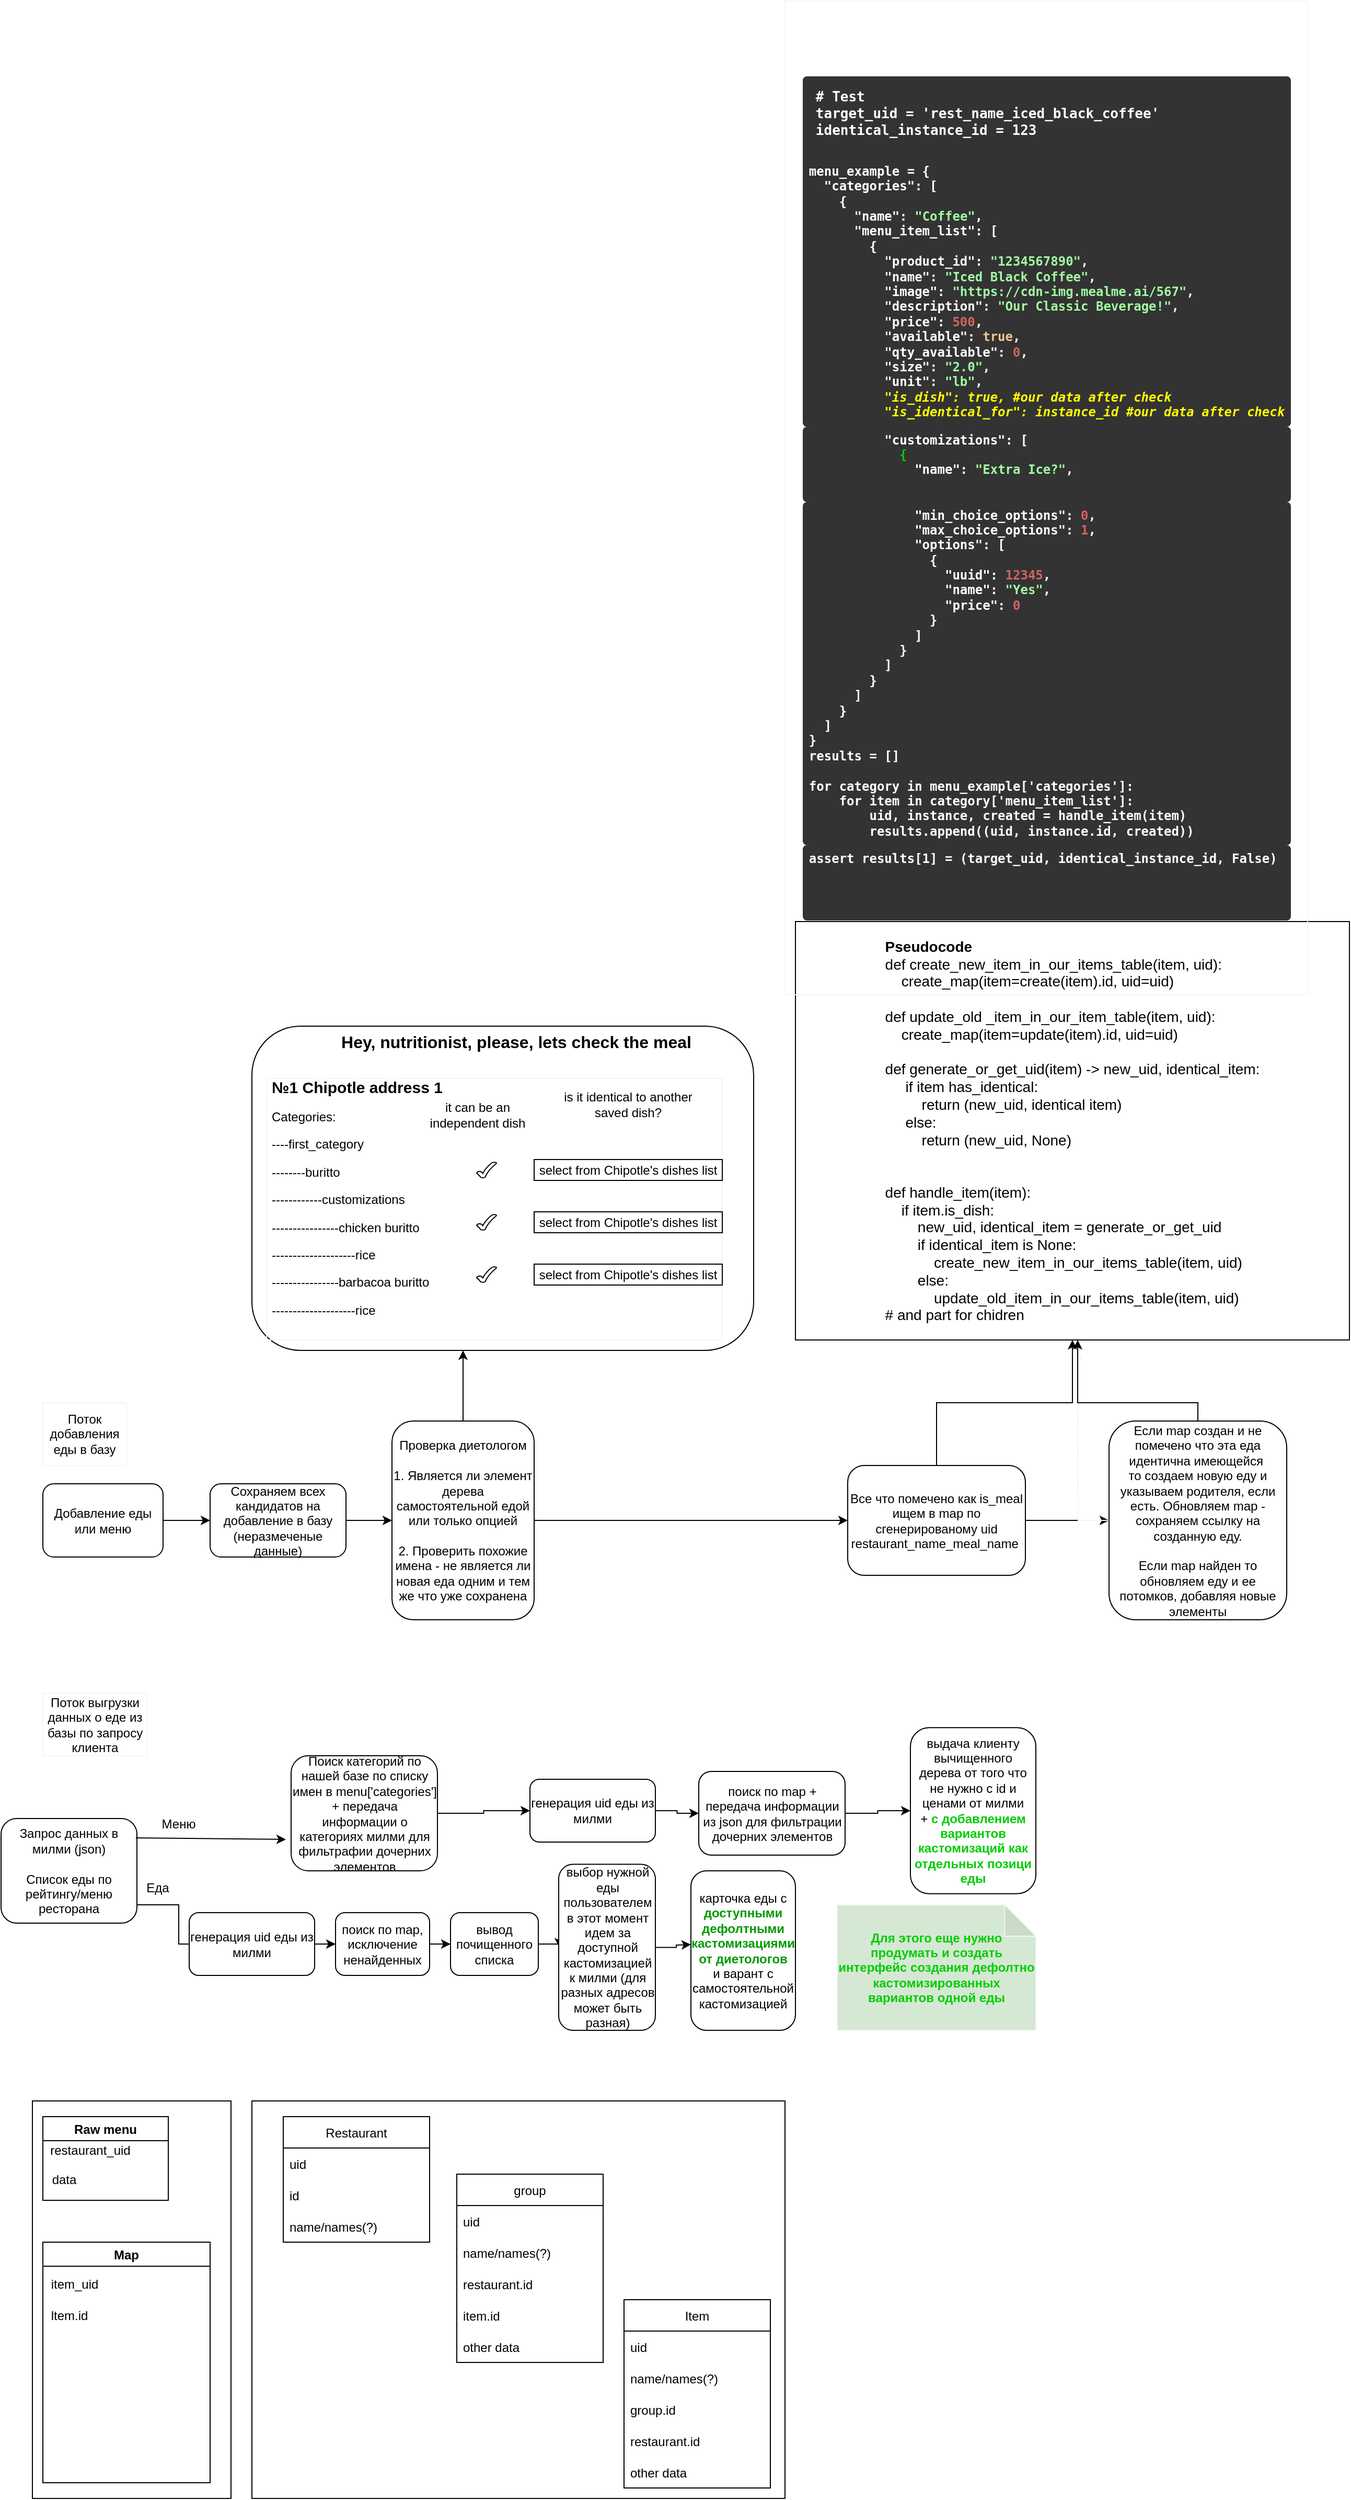 <mxfile version="18.0.2" type="github">
  <diagram id="lErkqRbjp-bU6QlJ5qAt" name="Page-1">
    <mxGraphModel dx="868" dy="2739" grid="1" gridSize="10" guides="1" tooltips="1" connect="1" arrows="1" fold="1" page="1" pageScale="1" pageWidth="827" pageHeight="1169" math="0" shadow="0">
      <root>
        <mxCell id="0" />
        <mxCell id="1" parent="0" />
        <mxCell id="-zRJ9sDAfq6-GGD5WKrb-93" value="" style="rounded=0;whiteSpace=wrap;html=1;" parent="1" vertex="1">
          <mxGeometry x="240" y="707.5" width="510" height="380" as="geometry" />
        </mxCell>
        <mxCell id="-zRJ9sDAfq6-GGD5WKrb-92" value="" style="rounded=0;whiteSpace=wrap;html=1;" parent="1" vertex="1">
          <mxGeometry x="30" y="707.5" width="190" height="380" as="geometry" />
        </mxCell>
        <mxCell id="-zRJ9sDAfq6-GGD5WKrb-28" style="edgeStyle=orthogonalEdgeStyle;rounded=0;orthogonalLoop=1;jettySize=auto;html=1;" parent="1" source="-zRJ9sDAfq6-GGD5WKrb-26" target="-zRJ9sDAfq6-GGD5WKrb-27" edge="1">
          <mxGeometry relative="1" as="geometry" />
        </mxCell>
        <mxCell id="-zRJ9sDAfq6-GGD5WKrb-26" value="Добавление еды или меню" style="rounded=1;whiteSpace=wrap;html=1;" parent="1" vertex="1">
          <mxGeometry x="40" y="117.5" width="115" height="70" as="geometry" />
        </mxCell>
        <mxCell id="-zRJ9sDAfq6-GGD5WKrb-27" value="Сохраняем всех кандидатов на добавление в базу (неразмеченые данные)" style="rounded=1;whiteSpace=wrap;html=1;" parent="1" vertex="1">
          <mxGeometry x="200" y="117.5" width="130" height="70" as="geometry" />
        </mxCell>
        <mxCell id="-zRJ9sDAfq6-GGD5WKrb-32" style="edgeStyle=orthogonalEdgeStyle;rounded=0;orthogonalLoop=1;jettySize=auto;html=1;entryX=0;entryY=0.5;entryDx=0;entryDy=0;" parent="1" source="-zRJ9sDAfq6-GGD5WKrb-29" target="-zRJ9sDAfq6-GGD5WKrb-31" edge="1">
          <mxGeometry relative="1" as="geometry" />
        </mxCell>
        <mxCell id="Mgw09hnH64HDazZpTlf2-2" style="edgeStyle=orthogonalEdgeStyle;rounded=0;orthogonalLoop=1;jettySize=auto;html=1;" edge="1" parent="1" source="-zRJ9sDAfq6-GGD5WKrb-29">
          <mxGeometry relative="1" as="geometry">
            <mxPoint x="442" y="-10" as="targetPoint" />
          </mxGeometry>
        </mxCell>
        <mxCell id="-zRJ9sDAfq6-GGD5WKrb-29" value="Проверка диетологом&lt;br&gt;&lt;br&gt;1. Является ли элемент дерева самостоятельной едой или только опцией&lt;br&gt;&lt;br&gt;2. Проверить похожие имена - не является ли новая еда одним и тем же что уже сохранена" style="rounded=1;whiteSpace=wrap;html=1;" parent="1" vertex="1">
          <mxGeometry x="374" y="57.5" width="136" height="190" as="geometry" />
        </mxCell>
        <mxCell id="-zRJ9sDAfq6-GGD5WKrb-30" value="" style="endArrow=classic;html=1;rounded=0;exitX=1;exitY=0.5;exitDx=0;exitDy=0;" parent="1" source="-zRJ9sDAfq6-GGD5WKrb-27" target="-zRJ9sDAfq6-GGD5WKrb-29" edge="1">
          <mxGeometry width="50" height="50" relative="1" as="geometry">
            <mxPoint x="440" y="287.5" as="sourcePoint" />
            <mxPoint x="490" y="237.5" as="targetPoint" />
          </mxGeometry>
        </mxCell>
        <mxCell id="-zRJ9sDAfq6-GGD5WKrb-34" style="edgeStyle=orthogonalEdgeStyle;rounded=0;orthogonalLoop=1;jettySize=auto;html=1;entryX=0;entryY=0.5;entryDx=0;entryDy=0;" parent="1" source="-zRJ9sDAfq6-GGD5WKrb-31" target="-zRJ9sDAfq6-GGD5WKrb-33" edge="1">
          <mxGeometry relative="1" as="geometry" />
        </mxCell>
        <mxCell id="-zRJ9sDAfq6-GGD5WKrb-31" value="Все что помечено как is_meal ищем в map по сгенерированому uid restaurant_name_meal_name&amp;nbsp;&lt;br&gt;" style="rounded=1;whiteSpace=wrap;html=1;" parent="1" vertex="1">
          <mxGeometry x="810" y="100" width="170" height="105" as="geometry" />
        </mxCell>
        <mxCell id="Mgw09hnH64HDazZpTlf2-47" style="edgeStyle=orthogonalEdgeStyle;rounded=0;orthogonalLoop=1;jettySize=auto;html=1;fontSize=14;fontColor=#FFFF00;strokeColor=#F5F5F5;" edge="1" parent="1" source="-zRJ9sDAfq6-GGD5WKrb-33">
          <mxGeometry relative="1" as="geometry">
            <mxPoint x="1030" y="-10" as="targetPoint" />
          </mxGeometry>
        </mxCell>
        <mxCell id="Mgw09hnH64HDazZpTlf2-48" style="edgeStyle=orthogonalEdgeStyle;rounded=0;orthogonalLoop=1;jettySize=auto;html=1;fontSize=14;fontColor=#FFFF00;" edge="1" parent="1" source="-zRJ9sDAfq6-GGD5WKrb-33">
          <mxGeometry relative="1" as="geometry">
            <mxPoint x="1030" y="-20" as="targetPoint" />
            <Array as="points">
              <mxPoint x="1145" y="40" />
              <mxPoint x="1030" y="40" />
            </Array>
          </mxGeometry>
        </mxCell>
        <mxCell id="-zRJ9sDAfq6-GGD5WKrb-33" value="Если map создан и не помечено что эта еда идентична имеющейся&amp;nbsp;&lt;br&gt;то создаем новую еду и указываем родителя, если есть. Обновляем map - сохраняем ссылку на созданную еду.&lt;br&gt;&lt;br&gt;Если map найден то обновляем еду и ее потомков, добавляя новые элементы" style="rounded=1;whiteSpace=wrap;html=1;" parent="1" vertex="1">
          <mxGeometry x="1060" y="57.5" width="170" height="190" as="geometry" />
        </mxCell>
        <mxCell id="-zRJ9sDAfq6-GGD5WKrb-35" value="Поток добавления еды в базу" style="text;html=1;strokeColor=#F5F5F5;fillColor=none;align=center;verticalAlign=middle;whiteSpace=wrap;rounded=0;" parent="1" vertex="1">
          <mxGeometry x="40" y="40" width="80" height="60" as="geometry" />
        </mxCell>
        <mxCell id="-zRJ9sDAfq6-GGD5WKrb-36" value="Поток выгрузки данных о еде из базы по запросу клиента" style="text;html=1;strokeColor=#F5F5F5;fillColor=none;align=center;verticalAlign=middle;whiteSpace=wrap;rounded=0;" parent="1" vertex="1">
          <mxGeometry x="40" y="317.5" width="100" height="60" as="geometry" />
        </mxCell>
        <mxCell id="Mgw09hnH64HDazZpTlf2-11" value="" style="edgeStyle=orthogonalEdgeStyle;rounded=0;orthogonalLoop=1;jettySize=auto;html=1;fontSize=12;" edge="1" parent="1" source="-zRJ9sDAfq6-GGD5WKrb-37">
          <mxGeometry relative="1" as="geometry">
            <mxPoint x="277.5" y="557.5" as="targetPoint" />
            <Array as="points">
              <mxPoint x="170" y="520" />
              <mxPoint x="170" y="558" />
            </Array>
          </mxGeometry>
        </mxCell>
        <mxCell id="-zRJ9sDAfq6-GGD5WKrb-37" value="Запрос данных в милми (json)&lt;br&gt;&lt;br&gt;Список еды по рейтингу/меню ресторана" style="rounded=1;whiteSpace=wrap;html=1;" parent="1" vertex="1">
          <mxGeometry y="437.5" width="130" height="100" as="geometry" />
        </mxCell>
        <mxCell id="-zRJ9sDAfq6-GGD5WKrb-40" style="edgeStyle=orthogonalEdgeStyle;rounded=0;orthogonalLoop=1;jettySize=auto;html=1;exitX=0.5;exitY=1;exitDx=0;exitDy=0;strokeColor=#F5F5F5;" parent="1" edge="1">
          <mxGeometry relative="1" as="geometry">
            <mxPoint x="712.5" y="357.5" as="sourcePoint" />
            <mxPoint x="712.5" y="357.5" as="targetPoint" />
          </mxGeometry>
        </mxCell>
        <mxCell id="-zRJ9sDAfq6-GGD5WKrb-42" value="" style="endArrow=classic;html=1;rounded=0;exitX=0.992;exitY=0.185;exitDx=0;exitDy=0;exitPerimeter=0;" parent="1" edge="1" source="-zRJ9sDAfq6-GGD5WKrb-37">
          <mxGeometry relative="1" as="geometry">
            <mxPoint x="172.5" y="457.5" as="sourcePoint" />
            <mxPoint x="272.5" y="457.5" as="targetPoint" />
          </mxGeometry>
        </mxCell>
        <mxCell id="-zRJ9sDAfq6-GGD5WKrb-45" value="Меню" style="text;html=1;align=center;verticalAlign=middle;whiteSpace=wrap;rounded=0;" parent="1" vertex="1">
          <mxGeometry x="140" y="427.5" width="60" height="30" as="geometry" />
        </mxCell>
        <mxCell id="-zRJ9sDAfq6-GGD5WKrb-46" value="Еда" style="text;html=1;align=center;verticalAlign=middle;whiteSpace=wrap;rounded=0;" parent="1" vertex="1">
          <mxGeometry x="130" y="487.5" width="40" height="32.5" as="geometry" />
        </mxCell>
        <mxCell id="-zRJ9sDAfq6-GGD5WKrb-54" value="" style="edgeStyle=orthogonalEdgeStyle;rounded=0;orthogonalLoop=1;jettySize=auto;html=1;" parent="1" source="-zRJ9sDAfq6-GGD5WKrb-48" target="-zRJ9sDAfq6-GGD5WKrb-53" edge="1">
          <mxGeometry relative="1" as="geometry" />
        </mxCell>
        <mxCell id="-zRJ9sDAfq6-GGD5WKrb-48" value="Поиск категорий по нашей базе по списку имен в menu[&#39;categories&#39;]&lt;br&gt;+ передача информации о категориях милми для фильтрафии дочерних элементов" style="rounded=1;whiteSpace=wrap;html=1;" parent="1" vertex="1">
          <mxGeometry x="277.5" y="377.5" width="140" height="110" as="geometry" />
        </mxCell>
        <mxCell id="-zRJ9sDAfq6-GGD5WKrb-56" style="edgeStyle=orthogonalEdgeStyle;rounded=0;orthogonalLoop=1;jettySize=auto;html=1;entryX=0;entryY=0.5;entryDx=0;entryDy=0;" parent="1" source="-zRJ9sDAfq6-GGD5WKrb-53" target="-zRJ9sDAfq6-GGD5WKrb-55" edge="1">
          <mxGeometry relative="1" as="geometry" />
        </mxCell>
        <mxCell id="-zRJ9sDAfq6-GGD5WKrb-53" value="генерация uid еды из милми" style="whiteSpace=wrap;html=1;rounded=1;" parent="1" vertex="1">
          <mxGeometry x="506" y="400" width="120" height="60" as="geometry" />
        </mxCell>
        <mxCell id="-zRJ9sDAfq6-GGD5WKrb-58" value="" style="edgeStyle=orthogonalEdgeStyle;rounded=0;orthogonalLoop=1;jettySize=auto;html=1;" parent="1" source="-zRJ9sDAfq6-GGD5WKrb-55" target="-zRJ9sDAfq6-GGD5WKrb-57" edge="1">
          <mxGeometry relative="1" as="geometry" />
        </mxCell>
        <mxCell id="-zRJ9sDAfq6-GGD5WKrb-55" value="поиск по map + передача информации из json для фильтрации дочерних элементов" style="whiteSpace=wrap;html=1;rounded=1;" parent="1" vertex="1">
          <mxGeometry x="667.5" y="392.5" width="140" height="80" as="geometry" />
        </mxCell>
        <mxCell id="-zRJ9sDAfq6-GGD5WKrb-57" value="выдача клиенту вычищенного дерева от того что не нужно с id и ценами от милми&lt;br&gt;+&lt;font color=&quot;#00cc00&quot;&gt; &lt;b&gt;с добавлением вариантов кастомизаций как отдельных позици еды&lt;/b&gt;&lt;/font&gt;" style="whiteSpace=wrap;html=1;rounded=1;" parent="1" vertex="1">
          <mxGeometry x="870" y="350.62" width="120" height="158.75" as="geometry" />
        </mxCell>
        <mxCell id="-zRJ9sDAfq6-GGD5WKrb-59" value="&lt;b&gt;&lt;font color=&quot;#00cc00&quot;&gt;Для этого еще нужно продумать и создать интерфейс создания дефолтно кастомизированных вариантов одной еды&lt;/font&gt;&lt;/b&gt;" style="shape=note;whiteSpace=wrap;html=1;backgroundOutline=1;darkOpacity=0.05;fillColor=#d5e8d4;strokeColor=#F5F5F5;" parent="1" vertex="1">
          <mxGeometry x="800" y="520" width="190" height="120" as="geometry" />
        </mxCell>
        <mxCell id="-zRJ9sDAfq6-GGD5WKrb-63" value="Raw menu" style="swimlane;" parent="1" vertex="1">
          <mxGeometry x="40" y="722.5" width="120" height="80" as="geometry" />
        </mxCell>
        <mxCell id="-zRJ9sDAfq6-GGD5WKrb-64" value="restaurant_uid" style="text;html=1;align=center;verticalAlign=middle;resizable=0;points=[];autosize=1;" parent="-zRJ9sDAfq6-GGD5WKrb-63" vertex="1">
          <mxGeometry y="22.5" width="90" height="20" as="geometry" />
        </mxCell>
        <mxCell id="-zRJ9sDAfq6-GGD5WKrb-65" value="data" style="text;html=1;align=center;verticalAlign=middle;resizable=0;points=[];autosize=1;" parent="-zRJ9sDAfq6-GGD5WKrb-63" vertex="1">
          <mxGeometry y="50" width="40" height="20" as="geometry" />
        </mxCell>
        <mxCell id="-zRJ9sDAfq6-GGD5WKrb-75" value="Restaurant" style="swimlane;fontStyle=0;childLayout=stackLayout;horizontal=1;startSize=30;horizontalStack=0;resizeParent=1;resizeParentMax=0;resizeLast=0;collapsible=1;marginBottom=0;" parent="1" vertex="1">
          <mxGeometry x="270" y="722.5" width="140" height="120" as="geometry" />
        </mxCell>
        <mxCell id="-zRJ9sDAfq6-GGD5WKrb-76" value="uid" style="text;align=left;verticalAlign=middle;spacingLeft=4;spacingRight=4;overflow=hidden;points=[[0,0.5],[1,0.5]];portConstraint=eastwest;rotatable=0;" parent="-zRJ9sDAfq6-GGD5WKrb-75" vertex="1">
          <mxGeometry y="30" width="140" height="30" as="geometry" />
        </mxCell>
        <mxCell id="-zRJ9sDAfq6-GGD5WKrb-94" value="id" style="text;align=left;verticalAlign=middle;spacingLeft=4;spacingRight=4;overflow=hidden;points=[[0,0.5],[1,0.5]];portConstraint=eastwest;rotatable=0;" parent="-zRJ9sDAfq6-GGD5WKrb-75" vertex="1">
          <mxGeometry y="60" width="140" height="30" as="geometry" />
        </mxCell>
        <mxCell id="-zRJ9sDAfq6-GGD5WKrb-77" value="name/names(?)" style="text;align=left;verticalAlign=middle;spacingLeft=4;spacingRight=4;overflow=hidden;points=[[0,0.5],[1,0.5]];portConstraint=eastwest;rotatable=0;" parent="-zRJ9sDAfq6-GGD5WKrb-75" vertex="1">
          <mxGeometry y="90" width="140" height="30" as="geometry" />
        </mxCell>
        <mxCell id="-zRJ9sDAfq6-GGD5WKrb-79" value="Item" style="swimlane;fontStyle=0;childLayout=stackLayout;horizontal=1;startSize=30;horizontalStack=0;resizeParent=1;resizeParentMax=0;resizeLast=0;collapsible=1;marginBottom=0;" parent="1" vertex="1">
          <mxGeometry x="596" y="897.5" width="140" height="180" as="geometry" />
        </mxCell>
        <mxCell id="-zRJ9sDAfq6-GGD5WKrb-80" value="uid" style="text;align=left;verticalAlign=middle;spacingLeft=4;spacingRight=4;overflow=hidden;points=[[0,0.5],[1,0.5]];portConstraint=eastwest;rotatable=0;" parent="-zRJ9sDAfq6-GGD5WKrb-79" vertex="1">
          <mxGeometry y="30" width="140" height="30" as="geometry" />
        </mxCell>
        <mxCell id="-zRJ9sDAfq6-GGD5WKrb-81" value="name/names(?)" style="text;align=left;verticalAlign=middle;spacingLeft=4;spacingRight=4;overflow=hidden;points=[[0,0.5],[1,0.5]];portConstraint=eastwest;rotatable=0;" parent="-zRJ9sDAfq6-GGD5WKrb-79" vertex="1">
          <mxGeometry y="60" width="140" height="30" as="geometry" />
        </mxCell>
        <mxCell id="-zRJ9sDAfq6-GGD5WKrb-89" value="group.id" style="text;align=left;verticalAlign=middle;spacingLeft=4;spacingRight=4;overflow=hidden;points=[[0,0.5],[1,0.5]];portConstraint=eastwest;rotatable=0;" parent="-zRJ9sDAfq6-GGD5WKrb-79" vertex="1">
          <mxGeometry y="90" width="140" height="30" as="geometry" />
        </mxCell>
        <mxCell id="-zRJ9sDAfq6-GGD5WKrb-82" value="restaurant.id" style="text;align=left;verticalAlign=middle;spacingLeft=4;spacingRight=4;overflow=hidden;points=[[0,0.5],[1,0.5]];portConstraint=eastwest;rotatable=0;" parent="-zRJ9sDAfq6-GGD5WKrb-79" vertex="1">
          <mxGeometry y="120" width="140" height="30" as="geometry" />
        </mxCell>
        <mxCell id="-zRJ9sDAfq6-GGD5WKrb-91" value="other data" style="text;align=left;verticalAlign=middle;spacingLeft=4;spacingRight=4;overflow=hidden;points=[[0,0.5],[1,0.5]];portConstraint=eastwest;rotatable=0;" parent="-zRJ9sDAfq6-GGD5WKrb-79" vertex="1">
          <mxGeometry y="150" width="140" height="30" as="geometry" />
        </mxCell>
        <mxCell id="-zRJ9sDAfq6-GGD5WKrb-83" value="group" style="swimlane;fontStyle=0;childLayout=stackLayout;horizontal=1;startSize=30;horizontalStack=0;resizeParent=1;resizeParentMax=0;resizeLast=0;collapsible=1;marginBottom=0;" parent="1" vertex="1">
          <mxGeometry x="436" y="777.5" width="140" height="180" as="geometry" />
        </mxCell>
        <mxCell id="-zRJ9sDAfq6-GGD5WKrb-84" value="uid" style="text;align=left;verticalAlign=middle;spacingLeft=4;spacingRight=4;overflow=hidden;points=[[0,0.5],[1,0.5]];portConstraint=eastwest;rotatable=0;" parent="-zRJ9sDAfq6-GGD5WKrb-83" vertex="1">
          <mxGeometry y="30" width="140" height="30" as="geometry" />
        </mxCell>
        <mxCell id="-zRJ9sDAfq6-GGD5WKrb-85" value="name/names(?)" style="text;align=left;verticalAlign=middle;spacingLeft=4;spacingRight=4;overflow=hidden;points=[[0,0.5],[1,0.5]];portConstraint=eastwest;rotatable=0;" parent="-zRJ9sDAfq6-GGD5WKrb-83" vertex="1">
          <mxGeometry y="60" width="140" height="30" as="geometry" />
        </mxCell>
        <mxCell id="-zRJ9sDAfq6-GGD5WKrb-86" value="restaurant.id" style="text;align=left;verticalAlign=middle;spacingLeft=4;spacingRight=4;overflow=hidden;points=[[0,0.5],[1,0.5]];portConstraint=eastwest;rotatable=0;" parent="-zRJ9sDAfq6-GGD5WKrb-83" vertex="1">
          <mxGeometry y="90" width="140" height="30" as="geometry" />
        </mxCell>
        <mxCell id="-zRJ9sDAfq6-GGD5WKrb-90" value="item.id" style="text;align=left;verticalAlign=middle;spacingLeft=4;spacingRight=4;overflow=hidden;points=[[0,0.5],[1,0.5]];portConstraint=eastwest;rotatable=0;" parent="-zRJ9sDAfq6-GGD5WKrb-83" vertex="1">
          <mxGeometry y="120" width="140" height="30" as="geometry" />
        </mxCell>
        <mxCell id="-zRJ9sDAfq6-GGD5WKrb-88" value="other data" style="text;align=left;verticalAlign=middle;spacingLeft=4;spacingRight=4;overflow=hidden;points=[[0,0.5],[1,0.5]];portConstraint=eastwest;rotatable=0;" parent="-zRJ9sDAfq6-GGD5WKrb-83" vertex="1">
          <mxGeometry y="150" width="140" height="30" as="geometry" />
        </mxCell>
        <mxCell id="-zRJ9sDAfq6-GGD5WKrb-62" value="Map" style="swimlane;" parent="1" vertex="1">
          <mxGeometry x="40" y="842.5" width="160" height="230" as="geometry" />
        </mxCell>
        <mxCell id="-zRJ9sDAfq6-GGD5WKrb-66" value="item_uid" style="text;html=1;align=center;verticalAlign=middle;resizable=0;points=[];autosize=1;" parent="-zRJ9sDAfq6-GGD5WKrb-62" vertex="1">
          <mxGeometry y="30" width="60" height="20" as="geometry" />
        </mxCell>
        <mxCell id="-zRJ9sDAfq6-GGD5WKrb-69" value="ltem.id" style="text;html=1;align=center;verticalAlign=middle;resizable=0;points=[];autosize=1;" parent="-zRJ9sDAfq6-GGD5WKrb-62" vertex="1">
          <mxGeometry y="60" width="50" height="20" as="geometry" />
        </mxCell>
        <mxCell id="Mgw09hnH64HDazZpTlf2-3" value="" style="rounded=1;whiteSpace=wrap;html=1;" vertex="1" parent="1">
          <mxGeometry x="240" y="-320" width="480" height="310" as="geometry" />
        </mxCell>
        <mxCell id="Mgw09hnH64HDazZpTlf2-4" value="&lt;font style=&quot;font-size: 16px;&quot;&gt;&lt;b style=&quot;font-size: 16px;&quot;&gt;Hey, nutritionist, please, lets check the meal&lt;/b&gt;&lt;/font&gt;" style="text;html=1;align=center;verticalAlign=middle;whiteSpace=wrap;rounded=0;fontSize=16;" vertex="1" parent="1">
          <mxGeometry x="317.5" y="-320" width="350" height="30" as="geometry" />
        </mxCell>
        <mxCell id="Mgw09hnH64HDazZpTlf2-5" value="&lt;h1 style=&quot;font-size: 15px;&quot;&gt;&lt;font style=&quot;font-size: 15px;&quot;&gt;№1 Chipotle address 1&lt;/font&gt;&lt;/h1&gt;&lt;p style=&quot;&quot;&gt;Categories:&lt;/p&gt;&lt;p style=&quot;&quot;&gt;----first_category&lt;/p&gt;&lt;p style=&quot;&quot;&gt;--------buritto&lt;/p&gt;&lt;p style=&quot;&quot;&gt;------------customizations&lt;/p&gt;&lt;p style=&quot;&quot;&gt;----------------chicken buritto&lt;/p&gt;&lt;p style=&quot;&quot;&gt;--------------------rice&lt;/p&gt;&lt;p style=&quot;&quot;&gt;----------------barbacoa buritto&lt;/p&gt;&lt;p style=&quot;&quot;&gt;--------------------rice&lt;/p&gt;" style="text;html=1;strokeColor=#F5F5F5;fillColor=none;spacing=5;spacingTop=-20;whiteSpace=wrap;overflow=hidden;rounded=0;" vertex="1" parent="1">
          <mxGeometry x="254" y="-270" width="436" height="250" as="geometry" />
        </mxCell>
        <mxCell id="Mgw09hnH64HDazZpTlf2-6" value="it can be an independent dish" style="text;html=1;align=center;verticalAlign=middle;whiteSpace=wrap;rounded=0;fontSize=12;" vertex="1" parent="1">
          <mxGeometry x="406" y="-250" width="100" height="30" as="geometry" />
        </mxCell>
        <mxCell id="Mgw09hnH64HDazZpTlf2-7" value="" style="verticalLabelPosition=bottom;verticalAlign=top;html=1;shape=mxgraph.basic.tick;fontSize=12;" vertex="1" parent="1">
          <mxGeometry x="455" y="-140" width="19" height="15" as="geometry" />
        </mxCell>
        <mxCell id="Mgw09hnH64HDazZpTlf2-8" value="" style="verticalLabelPosition=bottom;verticalAlign=top;html=1;shape=mxgraph.basic.tick;fontSize=12;" vertex="1" parent="1">
          <mxGeometry x="455" y="-190" width="19" height="15" as="geometry" />
        </mxCell>
        <mxCell id="Mgw09hnH64HDazZpTlf2-9" value="" style="verticalLabelPosition=bottom;verticalAlign=top;html=1;shape=mxgraph.basic.tick;fontSize=12;" vertex="1" parent="1">
          <mxGeometry x="455" y="-90" width="19" height="15" as="geometry" />
        </mxCell>
        <mxCell id="Mgw09hnH64HDazZpTlf2-19" value="" style="edgeStyle=orthogonalEdgeStyle;rounded=0;orthogonalLoop=1;jettySize=auto;html=1;fontSize=12;" edge="1" parent="1" source="Mgw09hnH64HDazZpTlf2-17" target="Mgw09hnH64HDazZpTlf2-18">
          <mxGeometry relative="1" as="geometry" />
        </mxCell>
        <mxCell id="Mgw09hnH64HDazZpTlf2-17" value="генерация uid еды из милми" style="whiteSpace=wrap;html=1;rounded=1;" vertex="1" parent="1">
          <mxGeometry x="180" y="527.5" width="120" height="60" as="geometry" />
        </mxCell>
        <mxCell id="Mgw09hnH64HDazZpTlf2-23" value="" style="edgeStyle=orthogonalEdgeStyle;rounded=0;orthogonalLoop=1;jettySize=auto;html=1;fontSize=12;" edge="1" parent="1" source="Mgw09hnH64HDazZpTlf2-18" target="Mgw09hnH64HDazZpTlf2-22">
          <mxGeometry relative="1" as="geometry" />
        </mxCell>
        <mxCell id="Mgw09hnH64HDazZpTlf2-18" value="поиск по map, исключение ненайденных" style="whiteSpace=wrap;html=1;rounded=1;" vertex="1" parent="1">
          <mxGeometry x="320" y="527.5" width="90" height="60" as="geometry" />
        </mxCell>
        <mxCell id="Mgw09hnH64HDazZpTlf2-26" style="edgeStyle=orthogonalEdgeStyle;rounded=0;orthogonalLoop=1;jettySize=auto;html=1;fontSize=12;" edge="1" parent="1" source="Mgw09hnH64HDazZpTlf2-22" target="Mgw09hnH64HDazZpTlf2-24">
          <mxGeometry relative="1" as="geometry" />
        </mxCell>
        <mxCell id="Mgw09hnH64HDazZpTlf2-22" value="вывод почищенного списка" style="whiteSpace=wrap;html=1;rounded=1;" vertex="1" parent="1">
          <mxGeometry x="430" y="527.5" width="84" height="60" as="geometry" />
        </mxCell>
        <mxCell id="Mgw09hnH64HDazZpTlf2-27" style="edgeStyle=orthogonalEdgeStyle;rounded=0;orthogonalLoop=1;jettySize=auto;html=1;fontSize=12;" edge="1" parent="1" source="Mgw09hnH64HDazZpTlf2-24">
          <mxGeometry relative="1" as="geometry">
            <mxPoint x="660" y="558" as="targetPoint" />
          </mxGeometry>
        </mxCell>
        <mxCell id="Mgw09hnH64HDazZpTlf2-24" value="выбор нужной еды пользователем&lt;br&gt;в этот момент идем за&lt;br&gt;доступной кастомизацией к милми (для разных адресов может быть разная)" style="whiteSpace=wrap;html=1;rounded=1;" vertex="1" parent="1">
          <mxGeometry x="533.5" y="481.25" width="92.5" height="158.75" as="geometry" />
        </mxCell>
        <mxCell id="Mgw09hnH64HDazZpTlf2-28" value="карточка еды с &lt;b&gt;&lt;font color=&quot;#009900&quot;&gt;доступными дефолтными кастомизациями от диетологов&lt;/font&gt;&lt;/b&gt;&lt;br&gt;и варант с самостоятельной кастомизацией" style="whiteSpace=wrap;html=1;rounded=1;" vertex="1" parent="1">
          <mxGeometry x="660" y="487.5" width="100" height="152.5" as="geometry" />
        </mxCell>
        <mxCell id="Mgw09hnH64HDazZpTlf2-32" value="is it identical to another saved dish?" style="text;html=1;align=center;verticalAlign=middle;whiteSpace=wrap;rounded=0;fontSize=12;" vertex="1" parent="1">
          <mxGeometry x="530" y="-260" width="140" height="30" as="geometry" />
        </mxCell>
        <mxCell id="Mgw09hnH64HDazZpTlf2-34" value="select from Chipotle&#39;s dishes list" style="rounded=0;whiteSpace=wrap;html=1;fontSize=12;" vertex="1" parent="1">
          <mxGeometry x="510" y="-192.5" width="180" height="20" as="geometry" />
        </mxCell>
        <mxCell id="Mgw09hnH64HDazZpTlf2-37" value="select from Chipotle&#39;s dishes list" style="rounded=0;whiteSpace=wrap;html=1;fontSize=12;" vertex="1" parent="1">
          <mxGeometry x="510" y="-142.5" width="180" height="20" as="geometry" />
        </mxCell>
        <mxCell id="Mgw09hnH64HDazZpTlf2-38" value="select from Chipotle&#39;s dishes list" style="rounded=0;whiteSpace=wrap;html=1;fontSize=12;" vertex="1" parent="1">
          <mxGeometry x="510" y="-92.5" width="180" height="20" as="geometry" />
        </mxCell>
        <mxCell id="Mgw09hnH64HDazZpTlf2-45" value="" style="edgeStyle=orthogonalEdgeStyle;rounded=0;orthogonalLoop=1;jettySize=auto;html=1;fontSize=16;fontColor=#FFFF00;startArrow=classic;startFill=1;endArrow=none;endFill=0;" edge="1" parent="1" source="Mgw09hnH64HDazZpTlf2-39" target="-zRJ9sDAfq6-GGD5WKrb-31">
          <mxGeometry relative="1" as="geometry" />
        </mxCell>
        <mxCell id="Mgw09hnH64HDazZpTlf2-39" value="&lt;div style=&quot;text-align: left; font-size: 14px;&quot;&gt;&lt;b style=&quot;font-size: 14px;&quot;&gt;Pseudocode&lt;/b&gt;&lt;br style=&quot;font-size: 14px;&quot;&gt;def create_new_item_in_our_items_table(item, uid):&lt;span style=&quot;background-color: initial; font-size: 14px;&quot;&gt;&lt;br style=&quot;font-size: 14px;&quot;&gt;&lt;/span&gt;&lt;/div&gt;&lt;div style=&quot;text-align: left; font-size: 14px;&quot;&gt;&amp;nbsp; &amp;nbsp; create_map(item=create(item).id, uid=uid)&lt;/div&gt;&lt;div style=&quot;text-align: left; font-size: 14px;&quot;&gt;&lt;br style=&quot;font-size: 14px;&quot;&gt;&lt;/div&gt;&lt;div style=&quot;text-align: left; font-size: 14px;&quot;&gt;def update_old _item_in_our_item_table(item, uid):&lt;/div&gt;&lt;div style=&quot;text-align: left; font-size: 14px;&quot;&gt;&amp;nbsp; &amp;nbsp; create_map(item=update(item).id, uid=uid)&lt;/div&gt;&lt;div style=&quot;text-align: left; font-size: 14px;&quot;&gt;&lt;br style=&quot;font-size: 14px;&quot;&gt;&lt;/div&gt;&lt;div style=&quot;text-align: left; font-size: 14px;&quot;&gt;&lt;span style=&quot;background-color: initial; font-size: 14px;&quot;&gt;def&amp;nbsp;&lt;/span&gt;generate_or_get_uid(item) -&amp;gt; new_uid, identical_item:&lt;/div&gt;&lt;div style=&quot;text-align: left; font-size: 14px;&quot;&gt;&lt;span style=&quot;background-color: initial; font-size: 14px;&quot;&gt;&amp;nbsp; &amp;nbsp; &amp;nbsp;if item has_identical:&lt;/span&gt;&lt;/div&gt;&lt;div style=&quot;text-align: left; font-size: 14px;&quot;&gt;&lt;span style=&quot;background-color: initial; font-size: 14px;&quot;&gt;&amp;nbsp; &amp;nbsp; &amp;nbsp; &amp;nbsp; &amp;nbsp;return (new_uid, identical item)&lt;/span&gt;&lt;/div&gt;&lt;div style=&quot;text-align: left; font-size: 14px;&quot;&gt;&lt;span style=&quot;background-color: initial; font-size: 14px;&quot;&gt;&amp;nbsp; &amp;nbsp; &amp;nbsp;else:&lt;/span&gt;&lt;/div&gt;&lt;div style=&quot;text-align: left; font-size: 14px;&quot;&gt;&lt;span style=&quot;background-color: initial; font-size: 14px;&quot;&gt;&amp;nbsp; &amp;nbsp; &amp;nbsp; &amp;nbsp; &amp;nbsp;return (new_uid, None)&lt;/span&gt;&lt;/div&gt;&lt;div style=&quot;text-align: left; font-size: 14px;&quot;&gt;&lt;span style=&quot;background-color: initial; font-size: 14px;&quot;&gt;&lt;br&gt;&lt;br style=&quot;font-size: 14px;&quot;&gt;def handle_item(item):&lt;/span&gt;&lt;/div&gt;&lt;div style=&quot;text-align: left; font-size: 14px;&quot;&gt;&lt;span style=&quot;background-color: initial; font-size: 14px;&quot;&gt;&amp;nbsp; &amp;nbsp; if item.is_dish:&lt;/span&gt;&lt;/div&gt;&lt;div style=&quot;text-align: left; font-size: 14px;&quot;&gt;&lt;span style=&quot;background-color: initial; font-size: 14px;&quot;&gt;&amp;nbsp; &amp;nbsp; &amp;nbsp; &amp;nbsp;&amp;nbsp;&lt;span style=&quot;font-size: 14px;&quot;&gt;new_uid, identical_item =&amp;nbsp;&lt;/span&gt;generate_or_get_uid&lt;br style=&quot;font-size: 14px;&quot;&gt;&amp;nbsp; &amp;nbsp; &amp;nbsp; &amp;nbsp; if identical_item is None:&lt;br style=&quot;font-size: 14px;&quot;&gt;&amp;nbsp; &amp;nbsp; &amp;nbsp; &amp;nbsp; &amp;nbsp; &amp;nbsp; create_new_item_in_our_items_table(item, uid)&lt;/span&gt;&lt;/div&gt;&lt;div style=&quot;text-align: left; font-size: 14px;&quot;&gt;&lt;span style=&quot;background-color: initial; font-size: 14px;&quot;&gt;&amp;nbsp; &amp;nbsp; &amp;nbsp; &amp;nbsp; else:&lt;/span&gt;&lt;/div&gt;&lt;div style=&quot;text-align: left; font-size: 14px;&quot;&gt;&lt;span style=&quot;background-color: initial; font-size: 14px;&quot;&gt;&amp;nbsp; &amp;nbsp; &amp;nbsp; &amp;nbsp; &amp;nbsp; &amp;nbsp; update_old_item_in_our_items_table(item, uid)&lt;br&gt;&lt;/span&gt;# and part for chidren&lt;span style=&quot;background-color: initial; font-size: 14px;&quot;&gt;&lt;br&gt;&lt;/span&gt;&lt;/div&gt;" style="rounded=0;whiteSpace=wrap;html=1;fontSize=14;" vertex="1" parent="1">
          <mxGeometry x="760" y="-420" width="530" height="400" as="geometry" />
        </mxCell>
        <mxCell id="Mgw09hnH64HDazZpTlf2-43" value="&lt;pre style=&quot;box-sizing: border-box; font-size: 12px; max-height: 400px; min-height: 6em; overflow: auto; overflow-wrap: break-word; background: rgb(51, 51, 51); border-radius: 4px; font-weight: 600; hyphens: auto; margin-top: 0px; margin-bottom: 0px; padding: 0.5em; word-break: break-word; text-align: start;&quot; class=&quot;example microlight&quot;&gt;&lt;code style=&quot;box-sizing: border-box; font-size: 1em; word-break: break-all;&quot; class=&quot;language-json&quot;&gt;&lt;span style=&quot;color: white; font-family: Consolas, monaco, monospace; box-sizing: inherit;&quot;&gt;&lt;pre style=&quot;box-sizing: border-box; max-height: 400px; min-height: 6em; overflow: auto; overflow-wrap: break-word; background-image: initial; background-position: initial; background-size: initial; background-repeat: initial; background-attachment: initial; background-origin: initial; background-clip: initial; border-radius: 4px; hyphens: auto; margin-top: 0px; margin-bottom: 0px; padding: 0.5em; word-break: break-word; font-size: 13px;&quot; class=&quot;example microlight&quot;&gt;&lt;code style=&quot;box-sizing: border-box; font-family: Consolas, monaco, monospace; font-size: 1em; word-break: break-all;&quot; class=&quot;language-json&quot;&gt;# Test&lt;br&gt;target_uid = &#39;rest_name_iced_black_coffee&#39;&lt;br&gt;identical_instance_id = 123&lt;/code&gt;&lt;/pre&gt;menu_example = {&lt;br&gt;&lt;/span&gt;&lt;span style=&quot;color: white; font-family: Consolas, monaco, monospace; box-sizing: inherit;&quot;&gt;  &lt;/span&gt;&lt;span style=&quot;color: white; font-family: Consolas, monaco, monospace; box-sizing: inherit;&quot; class=&quot;hljs-attr&quot;&gt;&quot;categories&quot;&lt;/span&gt;&lt;span style=&quot;color: white; font-family: Consolas, monaco, monospace; box-sizing: inherit;&quot;&gt;: [&lt;br&gt;&lt;/span&gt;&lt;font style=&quot;color: white;&quot; face=&quot;Consolas, monaco, monospace&quot;&gt;    {&lt;br&gt;&lt;/font&gt;&lt;span style=&quot;color: white; font-family: Consolas, monaco, monospace; box-sizing: inherit;&quot;&gt;      &lt;/span&gt;&lt;span style=&quot;color: white; font-family: Consolas, monaco, monospace; box-sizing: inherit;&quot; class=&quot;hljs-attr&quot;&gt;&quot;name&quot;&lt;/span&gt;&lt;span style=&quot;color: white; font-family: Consolas, monaco, monospace; box-sizing: inherit;&quot;&gt;: &lt;/span&gt;&lt;span style=&quot;color: rgb(162, 252, 162); font-family: Consolas, monaco, monospace; box-sizing: inherit;&quot;&gt;&quot;Coffee&quot;&lt;/span&gt;&lt;span style=&quot;color: white; font-family: Consolas, monaco, monospace; box-sizing: inherit;&quot;&gt;,&lt;br&gt;&lt;/span&gt;&lt;span style=&quot;color: white; font-family: Consolas, monaco, monospace; box-sizing: inherit;&quot;&gt;      &lt;/span&gt;&lt;span style=&quot;color: white; font-family: Consolas, monaco, monospace; box-sizing: inherit;&quot; class=&quot;hljs-attr&quot;&gt;&quot;menu_item_list&quot;&lt;/span&gt;&lt;span style=&quot;color: white; font-family: Consolas, monaco, monospace; box-sizing: inherit;&quot;&gt;: [&lt;br&gt;&lt;/span&gt;&lt;font style=&quot;color: white;&quot; face=&quot;Consolas, monaco, monospace&quot;&gt;        {&lt;br&gt;&lt;/font&gt;&lt;span style=&quot;color: white; font-family: Consolas, monaco, monospace; box-sizing: inherit;&quot;&gt;          &lt;/span&gt;&lt;span style=&quot;color: white; font-family: Consolas, monaco, monospace; box-sizing: inherit;&quot; class=&quot;hljs-attr&quot;&gt;&quot;product_id&quot;&lt;/span&gt;&lt;span style=&quot;color: white; font-family: Consolas, monaco, monospace; box-sizing: inherit;&quot;&gt;: &lt;/span&gt;&lt;span style=&quot;color: rgb(162, 252, 162); font-family: Consolas, monaco, monospace; box-sizing: inherit;&quot;&gt;&quot;1234567890&quot;&lt;/span&gt;&lt;span style=&quot;color: white; font-family: Consolas, monaco, monospace; box-sizing: inherit;&quot;&gt;,&lt;br&gt;&lt;/span&gt;&lt;span style=&quot;color: white; font-family: Consolas, monaco, monospace; box-sizing: inherit;&quot;&gt;          &lt;/span&gt;&lt;span style=&quot;color: white; font-family: Consolas, monaco, monospace; box-sizing: inherit;&quot; class=&quot;hljs-attr&quot;&gt;&quot;name&quot;&lt;/span&gt;&lt;span style=&quot;color: white; font-family: Consolas, monaco, monospace; box-sizing: inherit;&quot;&gt;: &lt;/span&gt;&lt;span style=&quot;color: rgb(162, 252, 162); font-family: Consolas, monaco, monospace; box-sizing: inherit;&quot;&gt;&quot;Iced Black Coffee&quot;&lt;/span&gt;&lt;span style=&quot;color: white; font-family: Consolas, monaco, monospace; box-sizing: inherit;&quot;&gt;,&lt;br&gt;&lt;/span&gt;&lt;span style=&quot;color: white; font-family: Consolas, monaco, monospace; box-sizing: inherit;&quot;&gt;          &lt;/span&gt;&lt;span style=&quot;color: white; font-family: Consolas, monaco, monospace; box-sizing: inherit;&quot; class=&quot;hljs-attr&quot;&gt;&quot;image&quot;&lt;/span&gt;&lt;span style=&quot;color: white; font-family: Consolas, monaco, monospace; box-sizing: inherit;&quot;&gt;: &lt;/span&gt;&lt;span style=&quot;color: rgb(162, 252, 162); font-family: Consolas, monaco, monospace; box-sizing: inherit;&quot;&gt;&quot;https://cdn-img.mealme.ai/567&quot;&lt;/span&gt;&lt;span style=&quot;color: white; font-family: Consolas, monaco, monospace; box-sizing: inherit;&quot;&gt;,&lt;br&gt;&lt;/span&gt;&lt;span style=&quot;color: white; font-family: Consolas, monaco, monospace; box-sizing: inherit;&quot;&gt;          &lt;/span&gt;&lt;span style=&quot;color: white; font-family: Consolas, monaco, monospace; box-sizing: inherit;&quot; class=&quot;hljs-attr&quot;&gt;&quot;description&quot;&lt;/span&gt;&lt;span style=&quot;color: white; font-family: Consolas, monaco, monospace; box-sizing: inherit;&quot;&gt;: &lt;/span&gt;&lt;span style=&quot;color: rgb(162, 252, 162); font-family: Consolas, monaco, monospace; box-sizing: inherit;&quot;&gt;&quot;Our Classic Beverage!&quot;&lt;/span&gt;&lt;span style=&quot;color: white; font-family: Consolas, monaco, monospace; box-sizing: inherit;&quot;&gt;,&lt;br&gt;&lt;/span&gt;&lt;span style=&quot;color: white; font-family: Consolas, monaco, monospace; box-sizing: inherit;&quot;&gt;          &lt;/span&gt;&lt;span style=&quot;color: white; font-family: Consolas, monaco, monospace; box-sizing: inherit;&quot; class=&quot;hljs-attr&quot;&gt;&quot;price&quot;&lt;/span&gt;&lt;span style=&quot;color: white; font-family: Consolas, monaco, monospace; box-sizing: inherit;&quot;&gt;: &lt;/span&gt;&lt;span style=&quot;color: rgb(211, 99, 99); font-family: Consolas, monaco, monospace; box-sizing: inherit;&quot;&gt;500&lt;/span&gt;&lt;span style=&quot;color: white; font-family: Consolas, monaco, monospace; box-sizing: inherit;&quot;&gt;,&lt;br&gt;&lt;/span&gt;&lt;span style=&quot;color: white; font-family: Consolas, monaco, monospace; box-sizing: inherit;&quot;&gt;          &lt;/span&gt;&lt;span style=&quot;color: white; font-family: Consolas, monaco, monospace; box-sizing: inherit;&quot; class=&quot;hljs-attr&quot;&gt;&quot;available&quot;&lt;/span&gt;&lt;span style=&quot;color: white; font-family: Consolas, monaco, monospace; box-sizing: inherit;&quot;&gt;: &lt;/span&gt;&lt;span style=&quot;color: rgb(252, 194, 140); font-family: Consolas, monaco, monospace; box-sizing: inherit;&quot;&gt;true&lt;/span&gt;&lt;span style=&quot;color: white; font-family: Consolas, monaco, monospace; box-sizing: inherit;&quot;&gt;,&lt;br&gt;&lt;/span&gt;&lt;span style=&quot;color: white; font-family: Consolas, monaco, monospace; box-sizing: inherit;&quot;&gt;          &lt;/span&gt;&lt;span style=&quot;color: white; font-family: Consolas, monaco, monospace; box-sizing: inherit;&quot; class=&quot;hljs-attr&quot;&gt;&quot;qty_available&quot;&lt;/span&gt;&lt;span style=&quot;color: white; font-family: Consolas, monaco, monospace; box-sizing: inherit;&quot;&gt;: &lt;/span&gt;&lt;span style=&quot;color: rgb(211, 99, 99); font-family: Consolas, monaco, monospace; box-sizing: inherit;&quot;&gt;0&lt;/span&gt;&lt;span style=&quot;color: white; font-family: Consolas, monaco, monospace; box-sizing: inherit;&quot;&gt;,&lt;br&gt;&lt;/span&gt;&lt;span style=&quot;color: white; font-family: Consolas, monaco, monospace; box-sizing: inherit;&quot;&gt;          &lt;/span&gt;&lt;span style=&quot;color: white; font-family: Consolas, monaco, monospace; box-sizing: inherit;&quot; class=&quot;hljs-attr&quot;&gt;&quot;size&quot;&lt;/span&gt;&lt;span style=&quot;color: white; font-family: Consolas, monaco, monospace; box-sizing: inherit;&quot;&gt;: &lt;/span&gt;&lt;span style=&quot;color: rgb(162, 252, 162); font-family: Consolas, monaco, monospace; box-sizing: inherit;&quot;&gt;&quot;2.0&quot;&lt;/span&gt;&lt;span style=&quot;color: white; font-family: Consolas, monaco, monospace; box-sizing: inherit;&quot;&gt;,&lt;br&gt;&lt;/span&gt;&lt;span style=&quot;color: white; font-family: Consolas, monaco, monospace; box-sizing: inherit;&quot;&gt;          &lt;/span&gt;&lt;span style=&quot;color: white; font-family: Consolas, monaco, monospace; box-sizing: inherit;&quot; class=&quot;hljs-attr&quot;&gt;&quot;unit&quot;&lt;/span&gt;&lt;span style=&quot;color: white; font-family: Consolas, monaco, monospace; box-sizing: inherit;&quot;&gt;: &lt;/span&gt;&lt;span style=&quot;color: rgb(162, 252, 162); font-family: Consolas, monaco, monospace; box-sizing: inherit;&quot;&gt;&quot;lb&quot;&lt;/span&gt;&lt;span style=&quot;box-sizing: inherit;&quot;&gt;&lt;font style=&quot;&quot; face=&quot;Consolas, monaco, monospace&quot;&gt;&lt;font color=&quot;#ffffff&quot;&gt;,&lt;br&gt;          &lt;/font&gt;&lt;i style=&quot;&quot;&gt;&lt;font color=&quot;#ffff00&quot;&gt;&quot;is_dish&quot;: true, #our data after check&lt;br&gt;          &quot;is_identical_for&quot;: instance_id &lt;/font&gt;&lt;/i&gt;&lt;/font&gt;&lt;/span&gt;&lt;/code&gt;&lt;i style=&quot;font-family: Consolas, monaco, monospace; font-size: 1em;&quot;&gt;&lt;font color=&quot;#ffff00&quot;&gt;#our data after check&lt;/font&gt;&lt;/i&gt;&lt;/pre&gt;&lt;pre style=&quot;box-sizing: border-box; font-size: 12px; max-height: 400px; min-height: 6em; overflow: auto; overflow-wrap: break-word; background: rgb(51, 51, 51); border-radius: 4px; font-weight: 600; hyphens: auto; margin-top: 0px; margin-bottom: 0px; padding: 0.5em; word-break: break-word; text-align: start;&quot; class=&quot;example microlight&quot;&gt;&lt;span style=&quot;color: white; font-size: 1em; box-sizing: inherit;&quot; class=&quot;hljs-attr&quot;&gt;&amp;nbsp;         &lt;/span&gt;&lt;span style=&quot;color: white; font-family: Consolas, monaco, monospace; font-size: 1em; box-sizing: inherit;&quot; class=&quot;hljs-attr&quot;&gt;&quot;customizations&quot;&lt;/span&gt;&lt;span style=&quot;color: white; font-family: Consolas, monaco, monospace; font-size: 1em; box-sizing: inherit;&quot;&gt;: [&lt;br&gt;&lt;/span&gt;            {&lt;br&gt;&lt;span style=&quot;font-size: 1em; box-sizing: inherit;&quot; class=&quot;hljs-attr&quot;&gt;&amp;nbsp;             &lt;/span&gt;&lt;span style=&quot;font-family: Consolas, monaco, monospace; font-size: 1em; color: white; box-sizing: inherit;&quot; class=&quot;hljs-attr&quot;&gt;&quot;name&quot;&lt;/span&gt;&lt;span style=&quot;font-family: Consolas, monaco, monospace; font-size: 1em; color: white; box-sizing: inherit;&quot;&gt;: &lt;/span&gt;&lt;span style=&quot;font-family: Consolas, monaco, monospace; font-size: 1em; box-sizing: inherit; color: rgb(162, 252, 162);&quot;&gt;&quot;Extra Ice?&quot;&lt;/span&gt;&lt;span style=&quot;font-family: Consolas, monaco, monospace; font-size: 1em; color: white; box-sizing: inherit;&quot;&gt;,&lt;/span&gt;&lt;/pre&gt;&lt;pre style=&quot;box-sizing: border-box; font-size: 12px; max-height: 400px; min-height: 6em; overflow: auto; overflow-wrap: break-word; background: rgb(51, 51, 51); border-radius: 4px; color: white; font-weight: 600; hyphens: auto; margin-top: 0px; margin-bottom: 0px; padding: 0.5em; word-break: break-word; text-align: start;&quot; class=&quot;example microlight&quot;&gt;&lt;code style=&quot;box-sizing: border-box; font-family: Consolas, monaco, monospace; font-size: 1em; word-break: break-all;&quot; class=&quot;language-json&quot;&gt;&lt;span style=&quot;box-sizing: inherit;&quot;&gt;              &lt;/span&gt;&lt;span style=&quot;box-sizing: inherit;&quot; class=&quot;hljs-attr&quot;&gt;&quot;min_choice_options&quot;&lt;/span&gt;&lt;span style=&quot;box-sizing: inherit;&quot;&gt;: &lt;/span&gt;&lt;span style=&quot;box-sizing: inherit; color: rgb(211, 99, 99);&quot;&gt;0&lt;/span&gt;&lt;span style=&quot;box-sizing: inherit;&quot;&gt;,&lt;br&gt;&lt;/span&gt;&lt;span style=&quot;box-sizing: inherit;&quot;&gt;              &lt;/span&gt;&lt;span style=&quot;box-sizing: inherit;&quot; class=&quot;hljs-attr&quot;&gt;&quot;max_choice_options&quot;&lt;/span&gt;&lt;span style=&quot;box-sizing: inherit;&quot;&gt;: &lt;/span&gt;&lt;span style=&quot;box-sizing: inherit; color: rgb(211, 99, 99);&quot;&gt;1&lt;/span&gt;&lt;span style=&quot;box-sizing: inherit;&quot;&gt;,&lt;br&gt;&lt;/span&gt;&lt;span style=&quot;box-sizing: inherit;&quot;&gt;              &lt;/span&gt;&lt;span style=&quot;box-sizing: inherit;&quot; class=&quot;hljs-attr&quot;&gt;&quot;options&quot;&lt;/span&gt;&lt;span style=&quot;box-sizing: inherit;&quot;&gt;: [&lt;br&gt;&lt;/span&gt;                {&lt;br&gt;&lt;span style=&quot;box-sizing: inherit;&quot;&gt;                  &lt;/span&gt;&lt;span style=&quot;box-sizing: inherit;&quot; class=&quot;hljs-attr&quot;&gt;&quot;uuid&quot;&lt;/span&gt;&lt;span style=&quot;box-sizing: inherit;&quot;&gt;: &lt;/span&gt;&lt;span style=&quot;box-sizing: inherit; color: rgb(211, 99, 99);&quot;&gt;12345&lt;/span&gt;&lt;span style=&quot;box-sizing: inherit;&quot;&gt;,&lt;br&gt;&lt;/span&gt;&lt;span style=&quot;box-sizing: inherit;&quot;&gt;                  &lt;/span&gt;&lt;span style=&quot;box-sizing: inherit;&quot; class=&quot;hljs-attr&quot;&gt;&quot;name&quot;&lt;/span&gt;&lt;span style=&quot;box-sizing: inherit;&quot;&gt;: &lt;/span&gt;&lt;span style=&quot;box-sizing: inherit; color: rgb(162, 252, 162);&quot;&gt;&quot;Yes&quot;&lt;/span&gt;&lt;span style=&quot;box-sizing: inherit;&quot;&gt;,&lt;br&gt;&lt;/span&gt;&lt;span style=&quot;box-sizing: inherit;&quot;&gt;                  &lt;/span&gt;&lt;span style=&quot;box-sizing: inherit;&quot; class=&quot;hljs-attr&quot;&gt;&quot;price&quot;&lt;/span&gt;&lt;span style=&quot;box-sizing: inherit;&quot;&gt;: &lt;/span&gt;&lt;span style=&quot;box-sizing: inherit; color: rgb(211, 99, 99);&quot;&gt;0&lt;/span&gt;&lt;span style=&quot;box-sizing: inherit;&quot;&gt;&lt;br&gt;&lt;/span&gt;                }&lt;br&gt;              ]&lt;br&gt;            }&lt;br&gt;          ]&lt;br&gt;        }&lt;br&gt;      ]&lt;br&gt;    }&lt;br&gt;  ]&lt;br&gt;}&lt;br&gt;results = []&lt;br&gt;&lt;br&gt;for category in menu_example[&#39;categories&#39;]:&lt;br&gt;    for item in category[&#39;&lt;/code&gt;menu_item_list&#39;]:&lt;br&gt;        uid, instance, created = handle_item(item)&lt;br&gt;        results.append((uid, instance.id, created))&lt;/pre&gt;&lt;pre style=&quot;box-sizing: border-box; font-size: 12px; max-height: 400px; min-height: 6em; overflow: auto; overflow-wrap: break-word; background: rgb(51, 51, 51); border-radius: 4px; color: white; font-weight: 600; hyphens: auto; margin-top: 0px; margin-bottom: 0px; padding: 0.5em; word-break: break-word; text-align: start;&quot; class=&quot;example microlight&quot;&gt;assert results[1] = (target_uid, identical_instance_id, False)&lt;/pre&gt;" style="text;html=1;align=center;verticalAlign=middle;resizable=0;points=[];autosize=1;strokeColor=#F5F5F5;fillColor=none;fontSize=16;fontColor=#00CC00;" vertex="1" parent="1">
          <mxGeometry x="750" y="-1300" width="500" height="950" as="geometry" />
        </mxCell>
      </root>
    </mxGraphModel>
  </diagram>
</mxfile>
